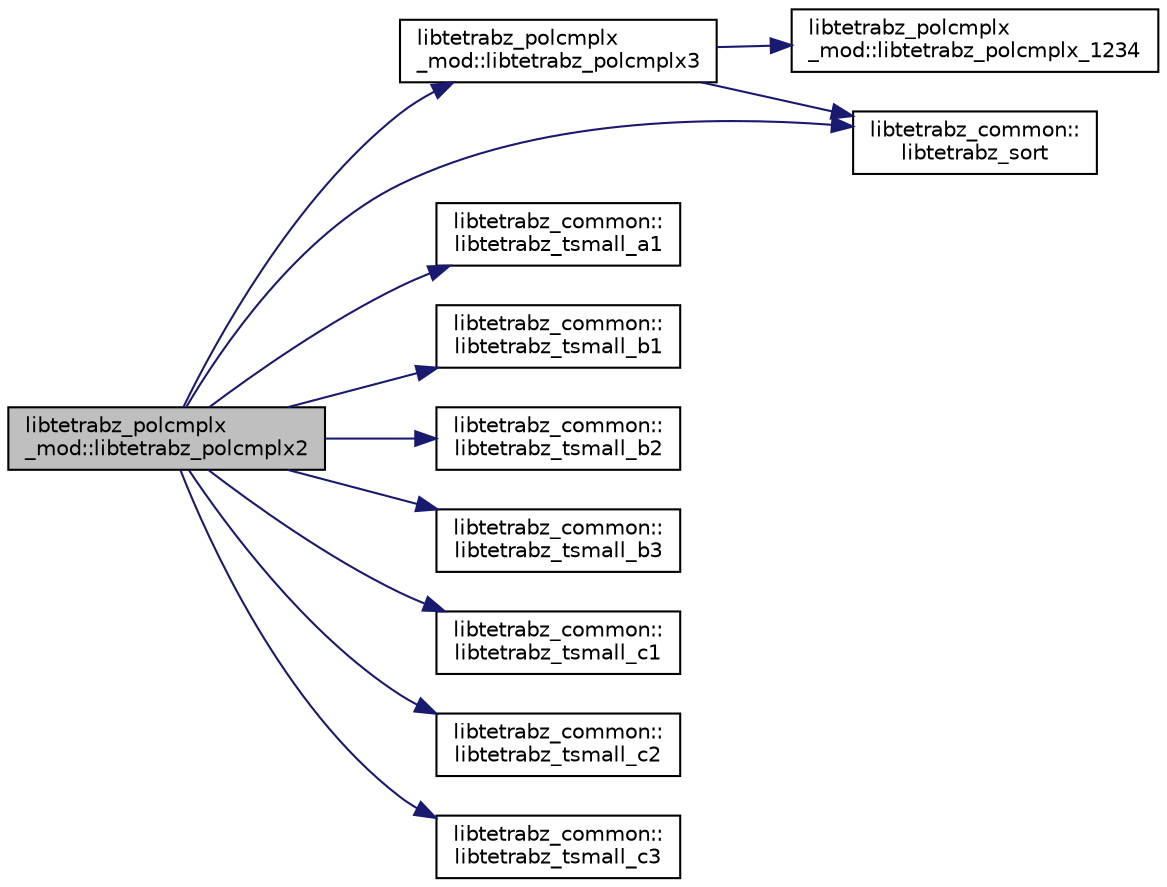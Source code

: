 digraph "libtetrabz_polcmplx_mod::libtetrabz_polcmplx2"
{
 // LATEX_PDF_SIZE
  edge [fontname="Helvetica",fontsize="10",labelfontname="Helvetica",labelfontsize="10"];
  node [fontname="Helvetica",fontsize="10",shape=record];
  rankdir="LR";
  Node1 [label="libtetrabz_polcmplx\l_mod::libtetrabz_polcmplx2",height=0.2,width=0.4,color="black", fillcolor="grey75", style="filled", fontcolor="black",tooltip=" "];
  Node1 -> Node2 [color="midnightblue",fontsize="10",style="solid",fontname="Helvetica"];
  Node2 [label="libtetrabz_polcmplx\l_mod::libtetrabz_polcmplx3",height=0.2,width=0.4,color="black", fillcolor="white", style="filled",URL="$namespacelibtetrabz__polcmplx__mod.html#a13826ddae4717b73289f6bd0bd8a83ad",tooltip=" "];
  Node2 -> Node3 [color="midnightblue",fontsize="10",style="solid",fontname="Helvetica"];
  Node3 [label="libtetrabz_polcmplx\l_mod::libtetrabz_polcmplx_1234",height=0.2,width=0.4,color="black", fillcolor="white", style="filled",URL="$namespacelibtetrabz__polcmplx__mod.html#a3616f5cc2cbb160d68470437002c3dd7",tooltip=" "];
  Node2 -> Node4 [color="midnightblue",fontsize="10",style="solid",fontname="Helvetica"];
  Node4 [label="libtetrabz_common::\llibtetrabz_sort",height=0.2,width=0.4,color="black", fillcolor="white", style="filled",URL="$namespacelibtetrabz__common.html#a1b9ef325ec546befb82629cf7ef91ad9",tooltip=" "];
  Node1 -> Node4 [color="midnightblue",fontsize="10",style="solid",fontname="Helvetica"];
  Node1 -> Node5 [color="midnightblue",fontsize="10",style="solid",fontname="Helvetica"];
  Node5 [label="libtetrabz_common::\llibtetrabz_tsmall_a1",height=0.2,width=0.4,color="black", fillcolor="white", style="filled",URL="$namespacelibtetrabz__common.html#a8d66bea28eb396835ca877191ace3253",tooltip=" "];
  Node1 -> Node6 [color="midnightblue",fontsize="10",style="solid",fontname="Helvetica"];
  Node6 [label="libtetrabz_common::\llibtetrabz_tsmall_b1",height=0.2,width=0.4,color="black", fillcolor="white", style="filled",URL="$namespacelibtetrabz__common.html#a75157a89708cc0089437c92d2e54e925",tooltip=" "];
  Node1 -> Node7 [color="midnightblue",fontsize="10",style="solid",fontname="Helvetica"];
  Node7 [label="libtetrabz_common::\llibtetrabz_tsmall_b2",height=0.2,width=0.4,color="black", fillcolor="white", style="filled",URL="$namespacelibtetrabz__common.html#a355f7b2241eb494eaf7125152de771b9",tooltip=" "];
  Node1 -> Node8 [color="midnightblue",fontsize="10",style="solid",fontname="Helvetica"];
  Node8 [label="libtetrabz_common::\llibtetrabz_tsmall_b3",height=0.2,width=0.4,color="black", fillcolor="white", style="filled",URL="$namespacelibtetrabz__common.html#a7e962fc87f161d1f88191e77306fa9c1",tooltip=" "];
  Node1 -> Node9 [color="midnightblue",fontsize="10",style="solid",fontname="Helvetica"];
  Node9 [label="libtetrabz_common::\llibtetrabz_tsmall_c1",height=0.2,width=0.4,color="black", fillcolor="white", style="filled",URL="$namespacelibtetrabz__common.html#aa2a0d37e687916071514ce38e4b80621",tooltip=" "];
  Node1 -> Node10 [color="midnightblue",fontsize="10",style="solid",fontname="Helvetica"];
  Node10 [label="libtetrabz_common::\llibtetrabz_tsmall_c2",height=0.2,width=0.4,color="black", fillcolor="white", style="filled",URL="$namespacelibtetrabz__common.html#ac674134f57b5810124b0df66160475e7",tooltip=" "];
  Node1 -> Node11 [color="midnightblue",fontsize="10",style="solid",fontname="Helvetica"];
  Node11 [label="libtetrabz_common::\llibtetrabz_tsmall_c3",height=0.2,width=0.4,color="black", fillcolor="white", style="filled",URL="$namespacelibtetrabz__common.html#a2b462e9c21acca9b46bf7a90c8382721",tooltip=" "];
}
